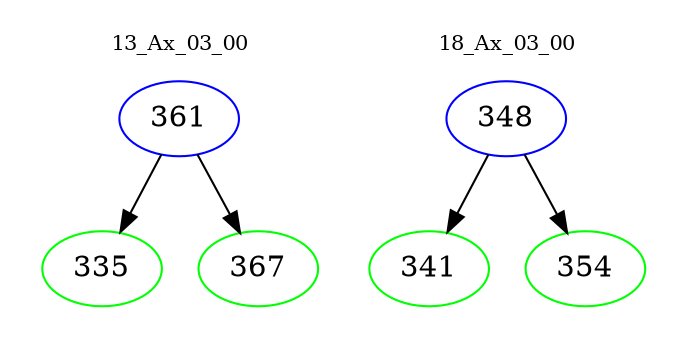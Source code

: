 digraph{
subgraph cluster_0 {
color = white
label = "13_Ax_03_00";
fontsize=10;
T0_361 [label="361", color="blue"]
T0_361 -> T0_335 [color="black"]
T0_335 [label="335", color="green"]
T0_361 -> T0_367 [color="black"]
T0_367 [label="367", color="green"]
}
subgraph cluster_1 {
color = white
label = "18_Ax_03_00";
fontsize=10;
T1_348 [label="348", color="blue"]
T1_348 -> T1_341 [color="black"]
T1_341 [label="341", color="green"]
T1_348 -> T1_354 [color="black"]
T1_354 [label="354", color="green"]
}
}
